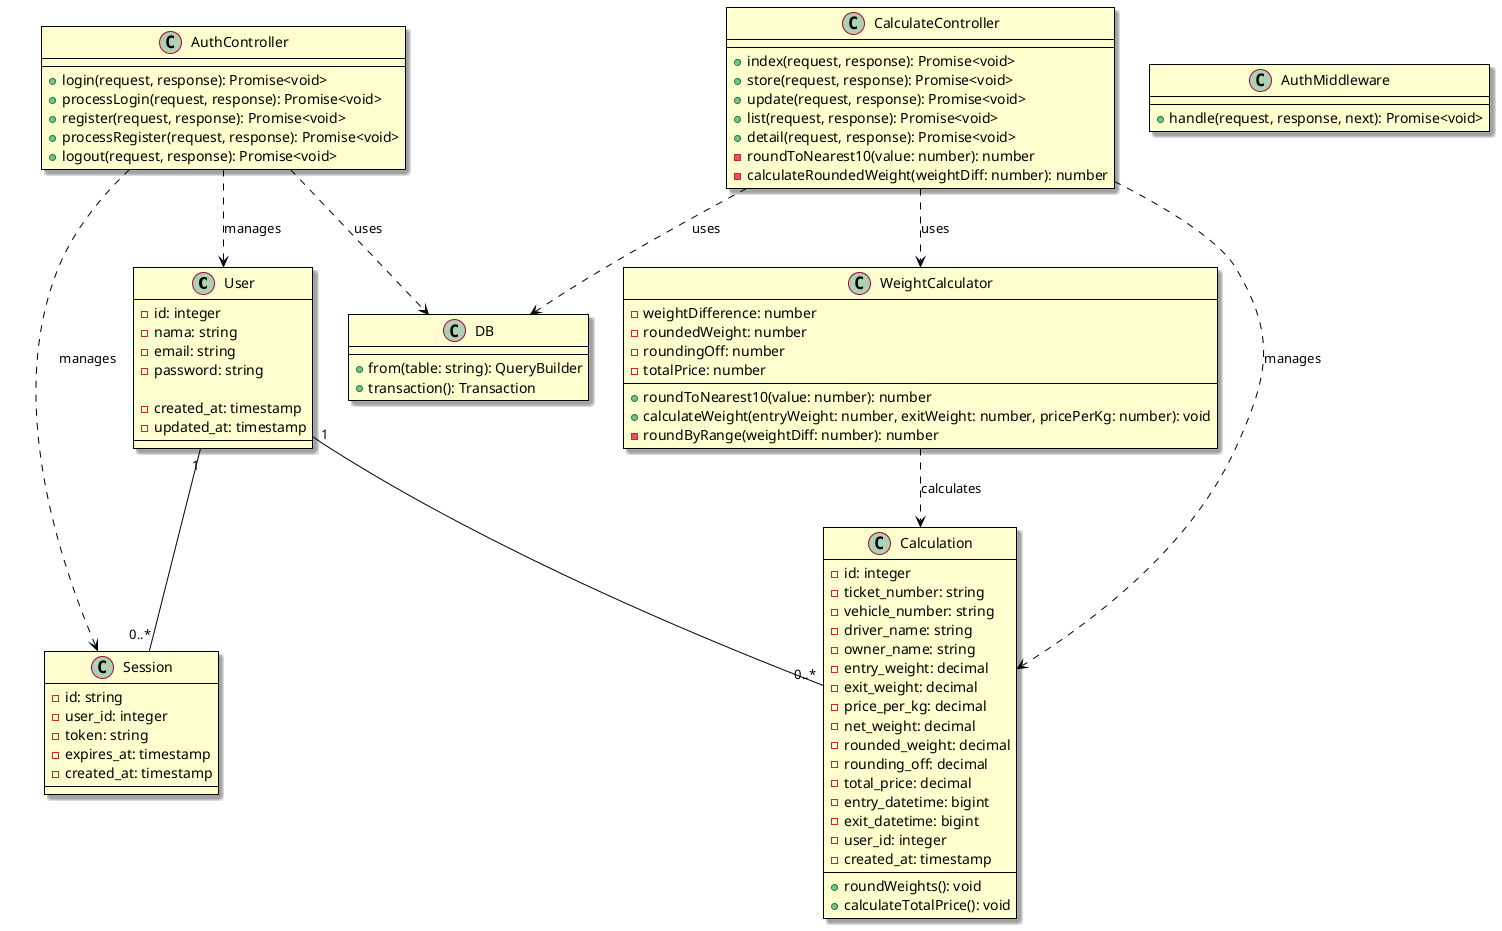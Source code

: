 @startuml

skin rose

' Styling
skinparam class {
    BackgroundColor #FEFECE
    BorderColor #000000
    ArrowColor #000000
}

class User {
    -id: integer
    -nama: string
    -email: string
    -password: string
    
    -created_at: timestamp
    -updated_at: timestamp
}

class Session {
    -id: string
    -user_id: integer
    -token: string
    -expires_at: timestamp
    -created_at: timestamp
}

class Calculation {
    -id: integer
    -ticket_number: string
    -vehicle_number: string
    -driver_name: string
    -owner_name: string
    -entry_weight: decimal
    -exit_weight: decimal
    -price_per_kg: decimal
    -net_weight: decimal
    -rounded_weight: decimal
    -rounding_off: decimal
    -total_price: decimal
    -entry_datetime: bigint
    -exit_datetime: bigint
    -user_id: integer
    -created_at: timestamp
    +roundWeights(): void
    +calculateTotalPrice(): void
}

class AuthController {
    +login(request, response): Promise<void>
    +processLogin(request, response): Promise<void>
    +register(request, response): Promise<void>
    +processRegister(request, response): Promise<void>
    +logout(request, response): Promise<void>
    
}

class CalculateController {
    +index(request, response): Promise<void>
    +store(request, response): Promise<void>
    +update(request, response): Promise<void>
    +list(request, response): Promise<void>
    +detail(request, response): Promise<void>
    -roundToNearest10(value: number): number
    -calculateRoundedWeight(weightDiff: number): number
}

class WeightCalculator {
    -weightDifference: number
    -roundedWeight: number
    -roundingOff: number
    -totalPrice: number
    +roundToNearest10(value: number): number
    +calculateWeight(entryWeight: number, exitWeight: number, pricePerKg: number): void
    -roundByRange(weightDiff: number): number
}

class DB {
    +from(table: string): QueryBuilder
    +transaction(): Transaction
}



class AuthMiddleware {
    +handle(request, response, next): Promise<void>
}

' Relationships
User "1" -- "0..*" Session
User "1" -- "0..*" Calculation
AuthController ..> User : manages
AuthController ..> Session : manages
CalculateController ..> Calculation : manages
CalculateController ..> WeightCalculator : uses
WeightCalculator ..> Calculation : calculates
AuthController ..> DB : uses
CalculateController ..> DB : uses

@enduml
